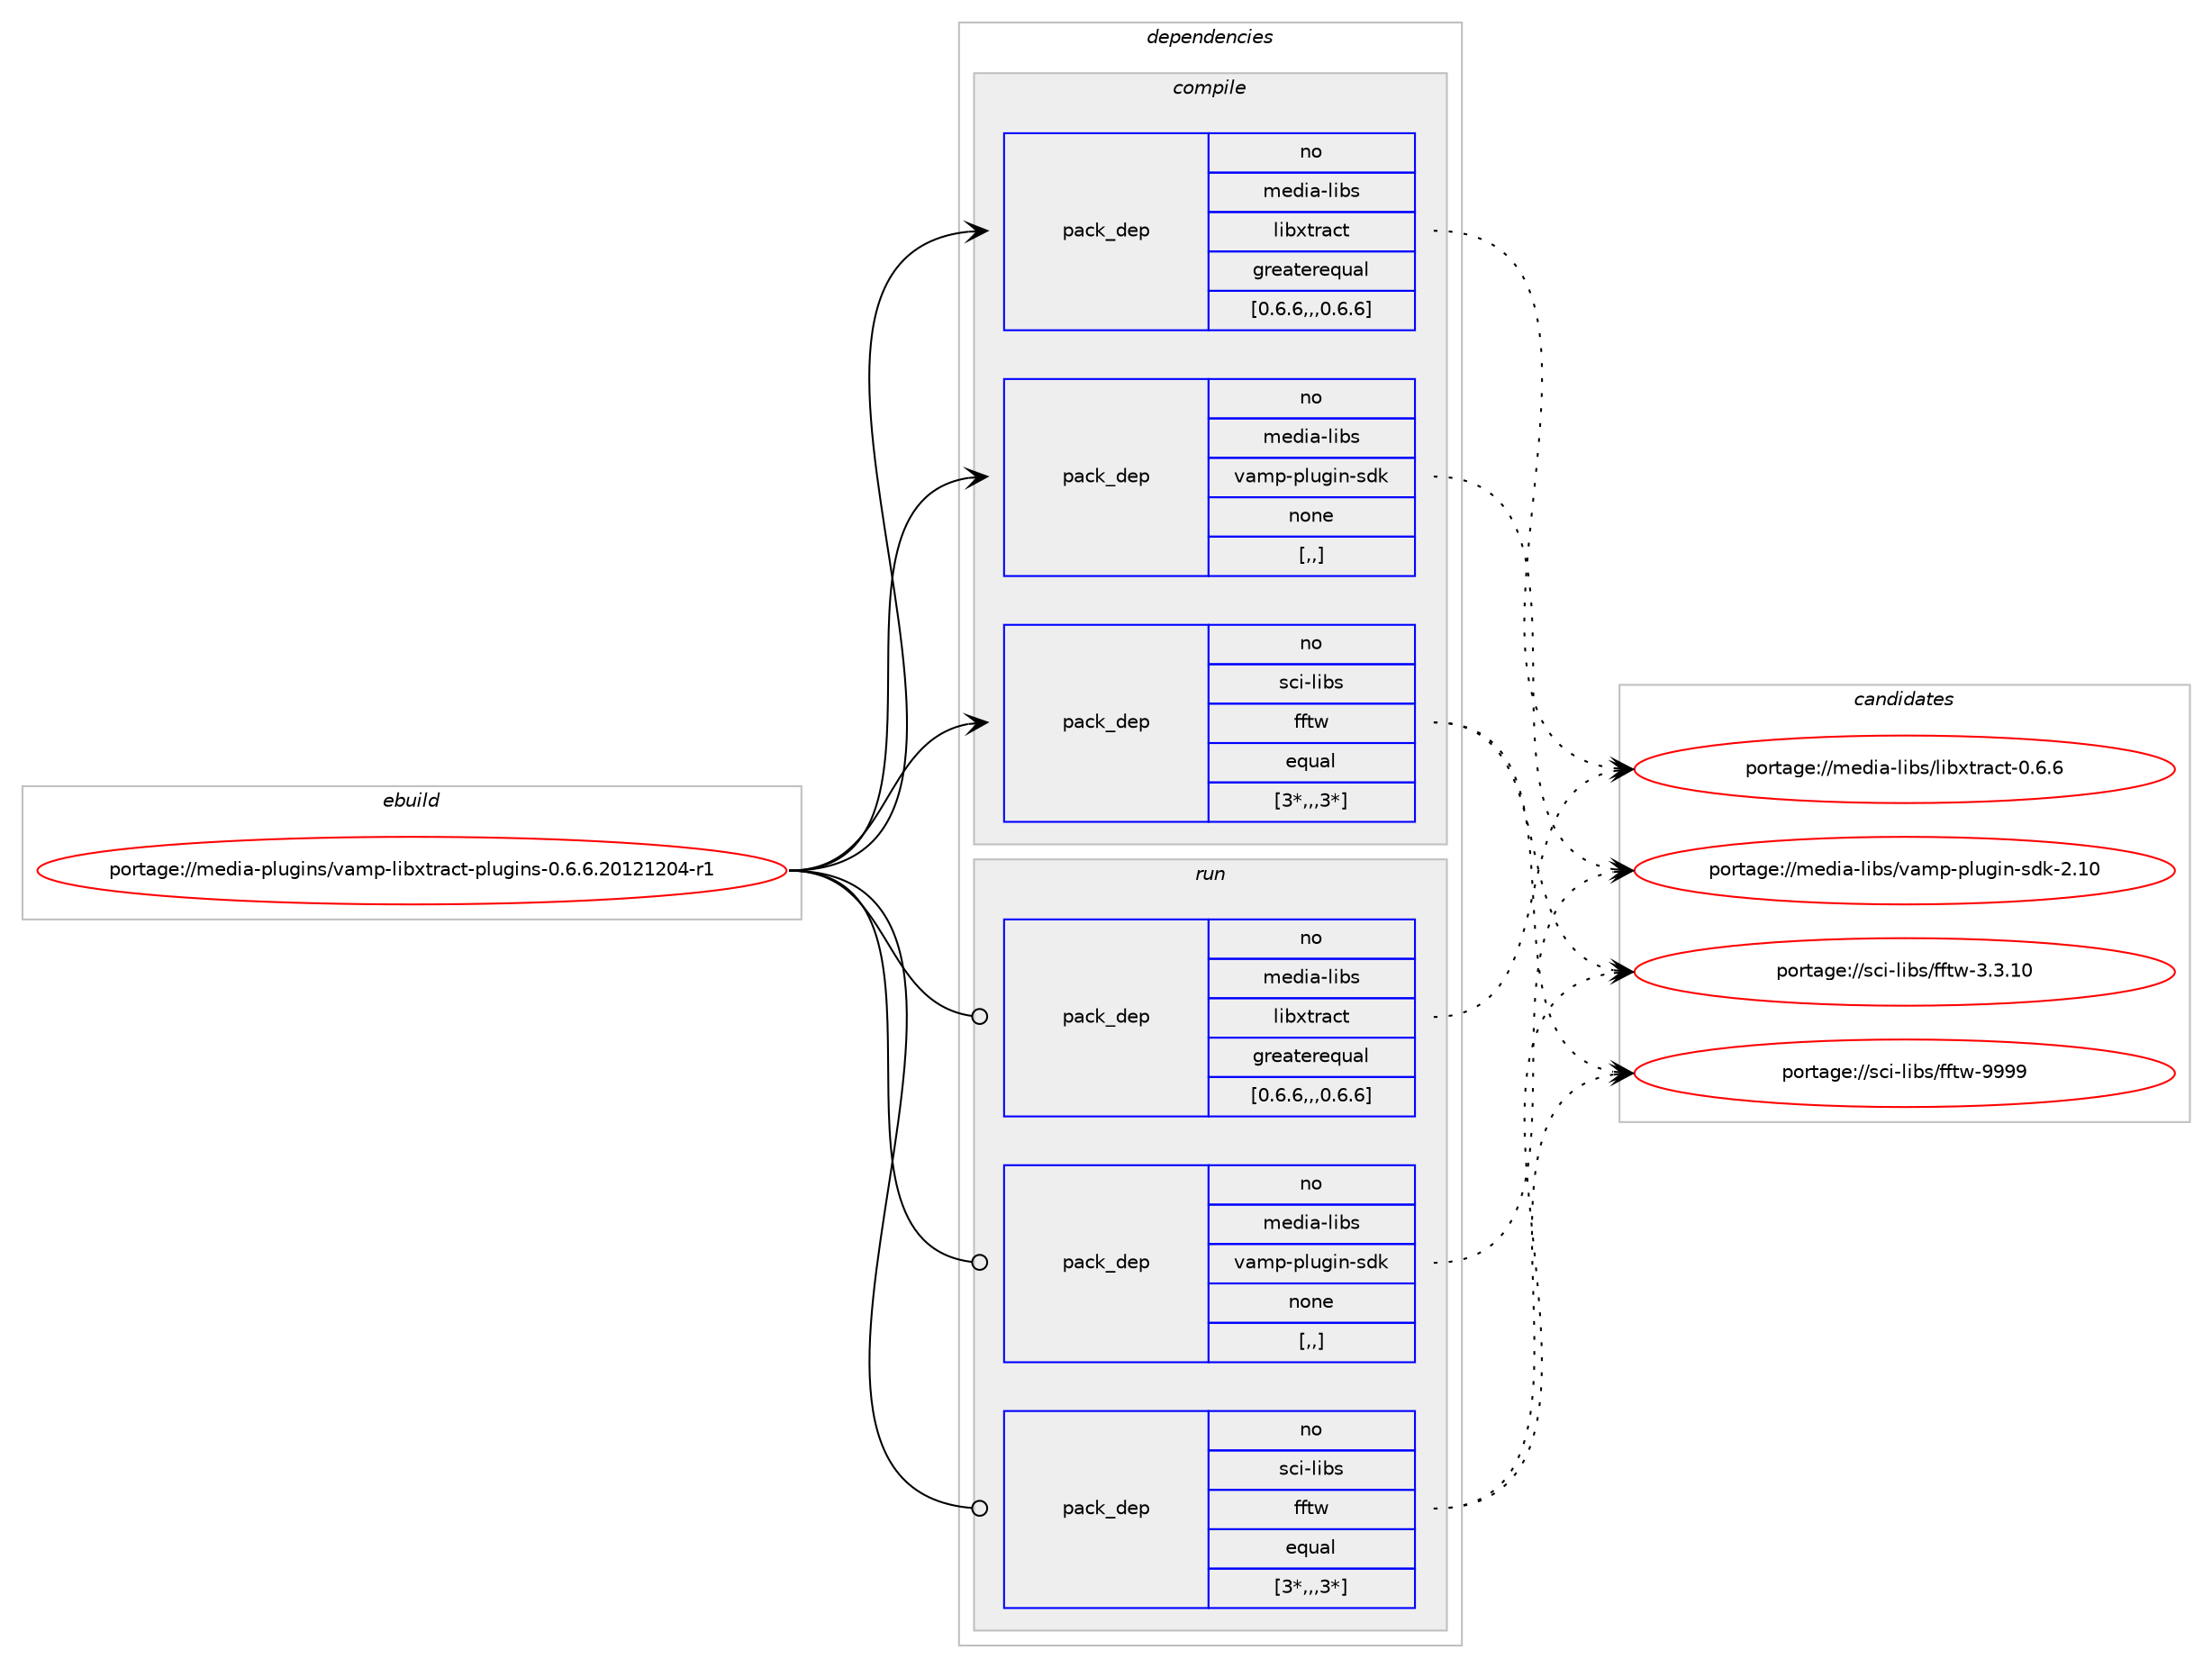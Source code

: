 digraph prolog {

# *************
# Graph options
# *************

newrank=true;
concentrate=true;
compound=true;
graph [rankdir=LR,fontname=Helvetica,fontsize=10,ranksep=1.5];#, ranksep=2.5, nodesep=0.2];
edge  [arrowhead=vee];
node  [fontname=Helvetica,fontsize=10];

# **********
# The ebuild
# **********

subgraph cluster_leftcol {
color=gray;
rank=same;
label=<<i>ebuild</i>>;
id [label="portage://media-plugins/vamp-libxtract-plugins-0.6.6.20121204-r1", color=red, width=4, href="../media-plugins/vamp-libxtract-plugins-0.6.6.20121204-r1.svg"];
}

# ****************
# The dependencies
# ****************

subgraph cluster_midcol {
color=gray;
label=<<i>dependencies</i>>;
subgraph cluster_compile {
fillcolor="#eeeeee";
style=filled;
label=<<i>compile</i>>;
subgraph pack223339 {
dependency302393 [label=<<TABLE BORDER="0" CELLBORDER="1" CELLSPACING="0" CELLPADDING="4" WIDTH="220"><TR><TD ROWSPAN="6" CELLPADDING="30">pack_dep</TD></TR><TR><TD WIDTH="110">no</TD></TR><TR><TD>media-libs</TD></TR><TR><TD>libxtract</TD></TR><TR><TD>greaterequal</TD></TR><TR><TD>[0.6.6,,,0.6.6]</TD></TR></TABLE>>, shape=none, color=blue];
}
id:e -> dependency302393:w [weight=20,style="solid",arrowhead="vee"];
subgraph pack223340 {
dependency302394 [label=<<TABLE BORDER="0" CELLBORDER="1" CELLSPACING="0" CELLPADDING="4" WIDTH="220"><TR><TD ROWSPAN="6" CELLPADDING="30">pack_dep</TD></TR><TR><TD WIDTH="110">no</TD></TR><TR><TD>media-libs</TD></TR><TR><TD>vamp-plugin-sdk</TD></TR><TR><TD>none</TD></TR><TR><TD>[,,]</TD></TR></TABLE>>, shape=none, color=blue];
}
id:e -> dependency302394:w [weight=20,style="solid",arrowhead="vee"];
subgraph pack223341 {
dependency302395 [label=<<TABLE BORDER="0" CELLBORDER="1" CELLSPACING="0" CELLPADDING="4" WIDTH="220"><TR><TD ROWSPAN="6" CELLPADDING="30">pack_dep</TD></TR><TR><TD WIDTH="110">no</TD></TR><TR><TD>sci-libs</TD></TR><TR><TD>fftw</TD></TR><TR><TD>equal</TD></TR><TR><TD>[3*,,,3*]</TD></TR></TABLE>>, shape=none, color=blue];
}
id:e -> dependency302395:w [weight=20,style="solid",arrowhead="vee"];
}
subgraph cluster_compileandrun {
fillcolor="#eeeeee";
style=filled;
label=<<i>compile and run</i>>;
}
subgraph cluster_run {
fillcolor="#eeeeee";
style=filled;
label=<<i>run</i>>;
subgraph pack223342 {
dependency302396 [label=<<TABLE BORDER="0" CELLBORDER="1" CELLSPACING="0" CELLPADDING="4" WIDTH="220"><TR><TD ROWSPAN="6" CELLPADDING="30">pack_dep</TD></TR><TR><TD WIDTH="110">no</TD></TR><TR><TD>media-libs</TD></TR><TR><TD>libxtract</TD></TR><TR><TD>greaterequal</TD></TR><TR><TD>[0.6.6,,,0.6.6]</TD></TR></TABLE>>, shape=none, color=blue];
}
id:e -> dependency302396:w [weight=20,style="solid",arrowhead="odot"];
subgraph pack223343 {
dependency302397 [label=<<TABLE BORDER="0" CELLBORDER="1" CELLSPACING="0" CELLPADDING="4" WIDTH="220"><TR><TD ROWSPAN="6" CELLPADDING="30">pack_dep</TD></TR><TR><TD WIDTH="110">no</TD></TR><TR><TD>media-libs</TD></TR><TR><TD>vamp-plugin-sdk</TD></TR><TR><TD>none</TD></TR><TR><TD>[,,]</TD></TR></TABLE>>, shape=none, color=blue];
}
id:e -> dependency302397:w [weight=20,style="solid",arrowhead="odot"];
subgraph pack223344 {
dependency302398 [label=<<TABLE BORDER="0" CELLBORDER="1" CELLSPACING="0" CELLPADDING="4" WIDTH="220"><TR><TD ROWSPAN="6" CELLPADDING="30">pack_dep</TD></TR><TR><TD WIDTH="110">no</TD></TR><TR><TD>sci-libs</TD></TR><TR><TD>fftw</TD></TR><TR><TD>equal</TD></TR><TR><TD>[3*,,,3*]</TD></TR></TABLE>>, shape=none, color=blue];
}
id:e -> dependency302398:w [weight=20,style="solid",arrowhead="odot"];
}
}

# **************
# The candidates
# **************

subgraph cluster_choices {
rank=same;
color=gray;
label=<<i>candidates</i>>;

subgraph choice223339 {
color=black;
nodesep=1;
choice10910110010597451081059811547108105981201161149799116454846544654 [label="portage://media-libs/libxtract-0.6.6", color=red, width=4,href="../media-libs/libxtract-0.6.6.svg"];
dependency302393:e -> choice10910110010597451081059811547108105981201161149799116454846544654:w [style=dotted,weight="100"];
}
subgraph choice223340 {
color=black;
nodesep=1;
choice109101100105974510810598115471189710911245112108117103105110451151001074550464948 [label="portage://media-libs/vamp-plugin-sdk-2.10", color=red, width=4,href="../media-libs/vamp-plugin-sdk-2.10.svg"];
dependency302394:e -> choice109101100105974510810598115471189710911245112108117103105110451151001074550464948:w [style=dotted,weight="100"];
}
subgraph choice223341 {
color=black;
nodesep=1;
choice1159910545108105981154710210211611945514651464948 [label="portage://sci-libs/fftw-3.3.10", color=red, width=4,href="../sci-libs/fftw-3.3.10.svg"];
choice115991054510810598115471021021161194557575757 [label="portage://sci-libs/fftw-9999", color=red, width=4,href="../sci-libs/fftw-9999.svg"];
dependency302395:e -> choice1159910545108105981154710210211611945514651464948:w [style=dotted,weight="100"];
dependency302395:e -> choice115991054510810598115471021021161194557575757:w [style=dotted,weight="100"];
}
subgraph choice223342 {
color=black;
nodesep=1;
choice10910110010597451081059811547108105981201161149799116454846544654 [label="portage://media-libs/libxtract-0.6.6", color=red, width=4,href="../media-libs/libxtract-0.6.6.svg"];
dependency302396:e -> choice10910110010597451081059811547108105981201161149799116454846544654:w [style=dotted,weight="100"];
}
subgraph choice223343 {
color=black;
nodesep=1;
choice109101100105974510810598115471189710911245112108117103105110451151001074550464948 [label="portage://media-libs/vamp-plugin-sdk-2.10", color=red, width=4,href="../media-libs/vamp-plugin-sdk-2.10.svg"];
dependency302397:e -> choice109101100105974510810598115471189710911245112108117103105110451151001074550464948:w [style=dotted,weight="100"];
}
subgraph choice223344 {
color=black;
nodesep=1;
choice1159910545108105981154710210211611945514651464948 [label="portage://sci-libs/fftw-3.3.10", color=red, width=4,href="../sci-libs/fftw-3.3.10.svg"];
choice115991054510810598115471021021161194557575757 [label="portage://sci-libs/fftw-9999", color=red, width=4,href="../sci-libs/fftw-9999.svg"];
dependency302398:e -> choice1159910545108105981154710210211611945514651464948:w [style=dotted,weight="100"];
dependency302398:e -> choice115991054510810598115471021021161194557575757:w [style=dotted,weight="100"];
}
}

}
